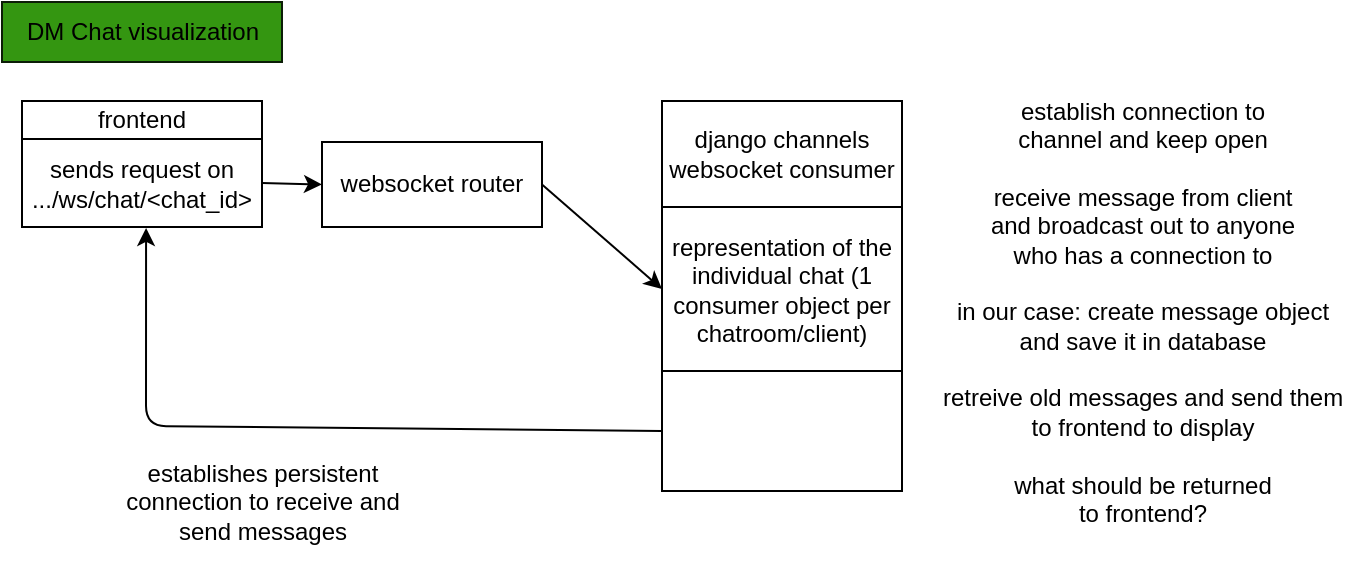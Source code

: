<mxfile>
    <diagram id="MWHfNvawKEBFL6r40QaO" name="Page-1">
        <mxGraphModel dx="869" dy="764" grid="1" gridSize="10" guides="1" tooltips="1" connect="1" arrows="1" fold="1" page="1" pageScale="1" pageWidth="850" pageHeight="1100" math="0" shadow="0">
            <root>
                <mxCell id="0"/>
                <mxCell id="1" parent="0"/>
                <mxCell id="3" style="edgeStyle=none;html=1;exitX=1;exitY=0.5;exitDx=0;exitDy=0;entryX=0;entryY=0.5;entryDx=0;entryDy=0;" parent="1" source="37" target="4" edge="1">
                    <mxGeometry relative="1" as="geometry">
                        <mxPoint x="250" y="120" as="targetPoint"/>
                        <mxPoint x="180" y="120" as="sourcePoint"/>
                    </mxGeometry>
                </mxCell>
                <mxCell id="5" style="edgeStyle=none;html=1;exitX=1;exitY=0.5;exitDx=0;exitDy=0;entryX=0;entryY=0.5;entryDx=0;entryDy=0;" parent="1" source="4" target="42" edge="1">
                    <mxGeometry relative="1" as="geometry">
                        <mxPoint x="440" y="120.005" as="targetPoint"/>
                    </mxGeometry>
                </mxCell>
                <mxCell id="4" value="websocket router" style="whiteSpace=wrap;html=1;shadow=0;" parent="1" vertex="1">
                    <mxGeometry x="180" y="80" width="110" height="42.5" as="geometry"/>
                </mxCell>
                <mxCell id="34" value="" style="shape=table;startSize=0;container=1;collapsible=0;childLayout=tableLayout;shadow=0;" parent="1" vertex="1">
                    <mxGeometry x="30" y="59.5" width="120" height="63" as="geometry"/>
                </mxCell>
                <mxCell id="35" value="" style="shape=tableRow;horizontal=0;startSize=0;swimlaneHead=0;swimlaneBody=0;top=0;left=0;bottom=0;right=0;collapsible=0;dropTarget=0;fillColor=none;points=[[0,0.5],[1,0.5]];portConstraint=eastwest;shadow=0;" parent="34" vertex="1">
                    <mxGeometry width="120" height="19" as="geometry"/>
                </mxCell>
                <mxCell id="36" value="frontend" style="shape=partialRectangle;html=1;whiteSpace=wrap;connectable=0;overflow=hidden;fillColor=none;top=0;left=0;bottom=0;right=0;pointerEvents=1;shadow=0;" parent="35" vertex="1">
                    <mxGeometry width="120" height="19" as="geometry">
                        <mxRectangle width="120" height="19" as="alternateBounds"/>
                    </mxGeometry>
                </mxCell>
                <mxCell id="37" value="" style="shape=tableRow;horizontal=0;startSize=0;swimlaneHead=0;swimlaneBody=0;top=0;left=0;bottom=0;right=0;collapsible=0;dropTarget=0;fillColor=none;points=[[0,0.5],[1,0.5]];portConstraint=eastwest;shadow=0;" parent="34" vertex="1">
                    <mxGeometry y="19" width="120" height="44" as="geometry"/>
                </mxCell>
                <mxCell id="38" value="sends request on .../ws/chat/&amp;lt;chat_id&amp;gt;" style="shape=partialRectangle;html=1;whiteSpace=wrap;connectable=0;overflow=hidden;fillColor=none;top=0;left=0;bottom=0;right=0;pointerEvents=1;shadow=0;" parent="37" vertex="1">
                    <mxGeometry width="120" height="44" as="geometry">
                        <mxRectangle width="120" height="44" as="alternateBounds"/>
                    </mxGeometry>
                </mxCell>
                <mxCell id="39" value="" style="shape=table;startSize=0;container=1;collapsible=0;childLayout=tableLayout;shadow=0;" parent="1" vertex="1">
                    <mxGeometry x="350" y="59.5" width="120" height="195" as="geometry"/>
                </mxCell>
                <mxCell id="40" value="" style="shape=tableRow;horizontal=0;startSize=0;swimlaneHead=0;swimlaneBody=0;top=0;left=0;bottom=0;right=0;collapsible=0;dropTarget=0;fillColor=none;points=[[0,0.5],[1,0.5]];portConstraint=eastwest;shadow=0;" parent="39" vertex="1">
                    <mxGeometry width="120" height="53" as="geometry"/>
                </mxCell>
                <mxCell id="41" value="django channels websocket consumer" style="shape=partialRectangle;html=1;whiteSpace=wrap;connectable=0;overflow=hidden;fillColor=none;top=0;left=0;bottom=0;right=0;pointerEvents=1;shadow=0;" parent="40" vertex="1">
                    <mxGeometry width="120" height="53" as="geometry">
                        <mxRectangle width="120" height="53" as="alternateBounds"/>
                    </mxGeometry>
                </mxCell>
                <mxCell id="42" value="" style="shape=tableRow;horizontal=0;startSize=0;swimlaneHead=0;swimlaneBody=0;top=0;left=0;bottom=0;right=0;collapsible=0;dropTarget=0;fillColor=none;points=[[0,0.5],[1,0.5]];portConstraint=eastwest;shadow=0;" parent="39" vertex="1">
                    <mxGeometry y="53" width="120" height="82" as="geometry"/>
                </mxCell>
                <mxCell id="43" value="representation of the&lt;br&gt;individual chat (1 consumer object per chatroom/client)" style="shape=partialRectangle;html=1;whiteSpace=wrap;connectable=0;overflow=hidden;fillColor=none;top=0;left=0;bottom=0;right=0;pointerEvents=1;shadow=0;" parent="42" vertex="1">
                    <mxGeometry width="120" height="82" as="geometry">
                        <mxRectangle width="120" height="82" as="alternateBounds"/>
                    </mxGeometry>
                </mxCell>
                <mxCell id="45" style="shape=tableRow;horizontal=0;startSize=0;swimlaneHead=0;swimlaneBody=0;top=0;left=0;bottom=0;right=0;collapsible=0;dropTarget=0;fillColor=none;points=[[0,0.5],[1,0.5]];portConstraint=eastwest;shadow=0;" parent="39" vertex="1">
                    <mxGeometry y="135" width="120" height="60" as="geometry"/>
                </mxCell>
                <mxCell id="46" style="shape=partialRectangle;html=1;whiteSpace=wrap;connectable=0;overflow=hidden;fillColor=none;top=0;left=0;bottom=0;right=0;pointerEvents=1;shadow=0;" parent="45" vertex="1">
                    <mxGeometry width="120" height="60" as="geometry">
                        <mxRectangle width="120" height="60" as="alternateBounds"/>
                    </mxGeometry>
                </mxCell>
                <mxCell id="44" value="establish connection to&lt;br&gt;channel and keep open&lt;br&gt;&lt;br&gt;receive message from client&lt;br&gt;and broadcast out to anyone&lt;br&gt;who has a connection to&lt;br&gt;&lt;br&gt;in our case: create message object&lt;br&gt;and save it in database&lt;br&gt;&lt;br&gt;retreive old messages and send them&lt;br&gt;to frontend to display&lt;br&gt;&lt;br&gt;what should be returned&lt;br&gt;to frontend?" style="text;html=1;align=center;verticalAlign=middle;resizable=0;points=[];autosize=1;strokeColor=none;fillColor=none;shadow=0;" parent="1" vertex="1">
                    <mxGeometry x="480" y="50" width="220" height="230" as="geometry"/>
                </mxCell>
                <mxCell id="47" value="DM Chat visualization" style="text;html=1;align=center;verticalAlign=middle;resizable=0;points=[];autosize=1;strokeColor=#0C1D07;fillColor=#349611;" parent="1" vertex="1">
                    <mxGeometry x="20" y="10" width="140" height="30" as="geometry"/>
                </mxCell>
                <mxCell id="48" style="edgeStyle=none;html=1;exitX=0;exitY=0.5;exitDx=0;exitDy=0;entryX=0.517;entryY=1.011;entryDx=0;entryDy=0;entryPerimeter=0;" edge="1" parent="1" source="45" target="37">
                    <mxGeometry relative="1" as="geometry">
                        <Array as="points">
                            <mxPoint x="92" y="222"/>
                        </Array>
                    </mxGeometry>
                </mxCell>
                <mxCell id="49" value="establishes persistent&lt;br&gt;connection to receive and&lt;br&gt;send messages" style="text;html=1;align=center;verticalAlign=middle;resizable=0;points=[];autosize=1;strokeColor=none;fillColor=none;" vertex="1" parent="1">
                    <mxGeometry x="70" y="230" width="160" height="60" as="geometry"/>
                </mxCell>
            </root>
        </mxGraphModel>
    </diagram>
</mxfile>